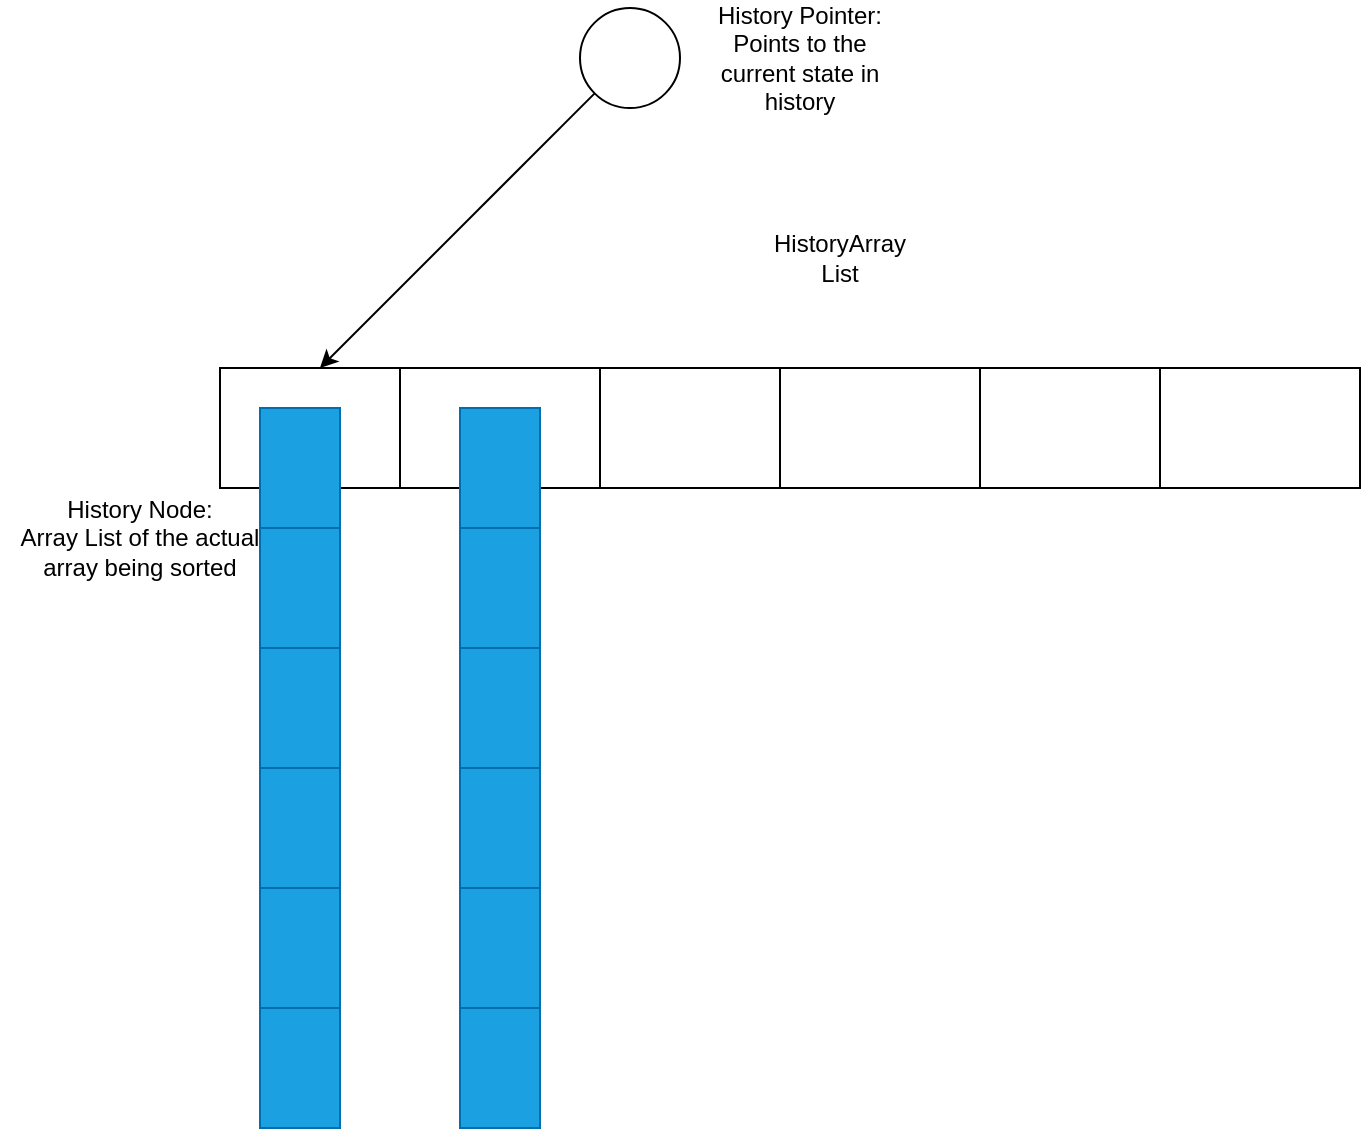 <mxfile>
    <diagram id="7vyeoG6QmJf4GiX7Dz0e" name="Page-1">
        <mxGraphModel dx="1566" dy="456" grid="1" gridSize="10" guides="1" tooltips="1" connect="1" arrows="1" fold="1" page="1" pageScale="1" pageWidth="850" pageHeight="1100" math="0" shadow="0">
            <root>
                <mxCell id="0"/>
                <mxCell id="1" parent="0"/>
                <mxCell id="3" value="" style="rounded=0;whiteSpace=wrap;html=1;" parent="1" vertex="1">
                    <mxGeometry x="10" y="250" width="100" height="60" as="geometry"/>
                </mxCell>
                <mxCell id="4" value="" style="rounded=0;whiteSpace=wrap;html=1;" parent="1" vertex="1">
                    <mxGeometry x="100" y="250" width="100" height="60" as="geometry"/>
                </mxCell>
                <mxCell id="5" value="" style="rounded=0;whiteSpace=wrap;html=1;" parent="1" vertex="1">
                    <mxGeometry x="200" y="250" width="100" height="60" as="geometry"/>
                </mxCell>
                <mxCell id="6" value="" style="rounded=0;whiteSpace=wrap;html=1;" parent="1" vertex="1">
                    <mxGeometry x="290" y="250" width="100" height="60" as="geometry"/>
                </mxCell>
                <mxCell id="11" value="" style="rounded=0;whiteSpace=wrap;html=1;" parent="1" vertex="1">
                    <mxGeometry x="390" y="250" width="100" height="60" as="geometry"/>
                </mxCell>
                <mxCell id="12" value="" style="rounded=0;whiteSpace=wrap;html=1;" parent="1" vertex="1">
                    <mxGeometry x="480" y="250" width="100" height="60" as="geometry"/>
                </mxCell>
                <mxCell id="21" value="" style="rounded=0;whiteSpace=wrap;html=1;fillColor=#1ba1e2;fontColor=#ffffff;strokeColor=#006EAF;" parent="1" vertex="1">
                    <mxGeometry x="30" y="270" width="40" height="60" as="geometry"/>
                </mxCell>
                <mxCell id="23" value="" style="rounded=0;whiteSpace=wrap;html=1;fillColor=#1ba1e2;fontColor=#ffffff;strokeColor=#006EAF;" parent="1" vertex="1">
                    <mxGeometry x="30" y="330" width="40" height="60" as="geometry"/>
                </mxCell>
                <mxCell id="24" value="" style="rounded=0;whiteSpace=wrap;html=1;fillColor=#1ba1e2;fontColor=#ffffff;strokeColor=#006EAF;" parent="1" vertex="1">
                    <mxGeometry x="30" y="390" width="40" height="60" as="geometry"/>
                </mxCell>
                <mxCell id="26" value="" style="rounded=0;whiteSpace=wrap;html=1;fillColor=#1ba1e2;fontColor=#ffffff;strokeColor=#006EAF;" parent="1" vertex="1">
                    <mxGeometry x="30" y="450" width="40" height="60" as="geometry"/>
                </mxCell>
                <mxCell id="27" value="" style="rounded=0;whiteSpace=wrap;html=1;fillColor=#1ba1e2;fontColor=#ffffff;strokeColor=#006EAF;" parent="1" vertex="1">
                    <mxGeometry x="30" y="510" width="40" height="60" as="geometry"/>
                </mxCell>
                <mxCell id="28" value="" style="rounded=0;whiteSpace=wrap;html=1;fillColor=#1ba1e2;fontColor=#ffffff;strokeColor=#006EAF;" parent="1" vertex="1">
                    <mxGeometry x="30" y="570" width="40" height="60" as="geometry"/>
                </mxCell>
                <mxCell id="29" value="" style="rounded=0;whiteSpace=wrap;html=1;fillColor=#1ba1e2;fontColor=#ffffff;strokeColor=#006EAF;" parent="1" vertex="1">
                    <mxGeometry x="130" y="270" width="40" height="60" as="geometry"/>
                </mxCell>
                <mxCell id="31" value="" style="rounded=0;whiteSpace=wrap;html=1;fillColor=#1ba1e2;fontColor=#ffffff;strokeColor=#006EAF;" parent="1" vertex="1">
                    <mxGeometry x="130" y="330" width="40" height="60" as="geometry"/>
                </mxCell>
                <mxCell id="32" value="" style="rounded=0;whiteSpace=wrap;html=1;fillColor=#1ba1e2;fontColor=#ffffff;strokeColor=#006EAF;" parent="1" vertex="1">
                    <mxGeometry x="130" y="390" width="40" height="60" as="geometry"/>
                </mxCell>
                <mxCell id="34" value="" style="rounded=0;whiteSpace=wrap;html=1;fillColor=#1ba1e2;fontColor=#ffffff;strokeColor=#006EAF;" parent="1" vertex="1">
                    <mxGeometry x="130" y="450" width="40" height="60" as="geometry"/>
                </mxCell>
                <mxCell id="35" value="" style="rounded=0;whiteSpace=wrap;html=1;fillColor=#1ba1e2;fontColor=#ffffff;strokeColor=#006EAF;" parent="1" vertex="1">
                    <mxGeometry x="130" y="510" width="40" height="60" as="geometry"/>
                </mxCell>
                <mxCell id="36" value="" style="rounded=0;whiteSpace=wrap;html=1;fillColor=#1ba1e2;fontColor=#ffffff;strokeColor=#006EAF;" parent="1" vertex="1">
                    <mxGeometry x="130" y="570" width="40" height="60" as="geometry"/>
                </mxCell>
                <mxCell id="37" value="HistoryArray List" style="text;strokeColor=none;align=center;fillColor=none;html=1;verticalAlign=middle;whiteSpace=wrap;rounded=0;" parent="1" vertex="1">
                    <mxGeometry x="290" y="180" width="60" height="30" as="geometry"/>
                </mxCell>
                <mxCell id="38" value="History Node:&lt;br&gt;Array List of the actual array being sorted" style="text;strokeColor=none;align=center;fillColor=none;html=1;verticalAlign=middle;whiteSpace=wrap;rounded=0;" parent="1" vertex="1">
                    <mxGeometry x="-100" y="320" width="140" height="30" as="geometry"/>
                </mxCell>
                <mxCell id="42" style="edgeStyle=none;html=1;entryX=0.5;entryY=0;entryDx=0;entryDy=0;" parent="1" source="41" target="3" edge="1">
                    <mxGeometry relative="1" as="geometry"/>
                </mxCell>
                <mxCell id="41" value="" style="ellipse;whiteSpace=wrap;html=1;aspect=fixed;" parent="1" vertex="1">
                    <mxGeometry x="190" y="70" width="50" height="50" as="geometry"/>
                </mxCell>
                <mxCell id="43" value="History Pointer:&lt;br&gt;Points to the current state in history" style="text;strokeColor=none;align=center;fillColor=none;html=1;verticalAlign=middle;whiteSpace=wrap;rounded=0;" parent="1" vertex="1">
                    <mxGeometry x="250" y="80" width="100" height="30" as="geometry"/>
                </mxCell>
            </root>
        </mxGraphModel>
    </diagram>
</mxfile>
